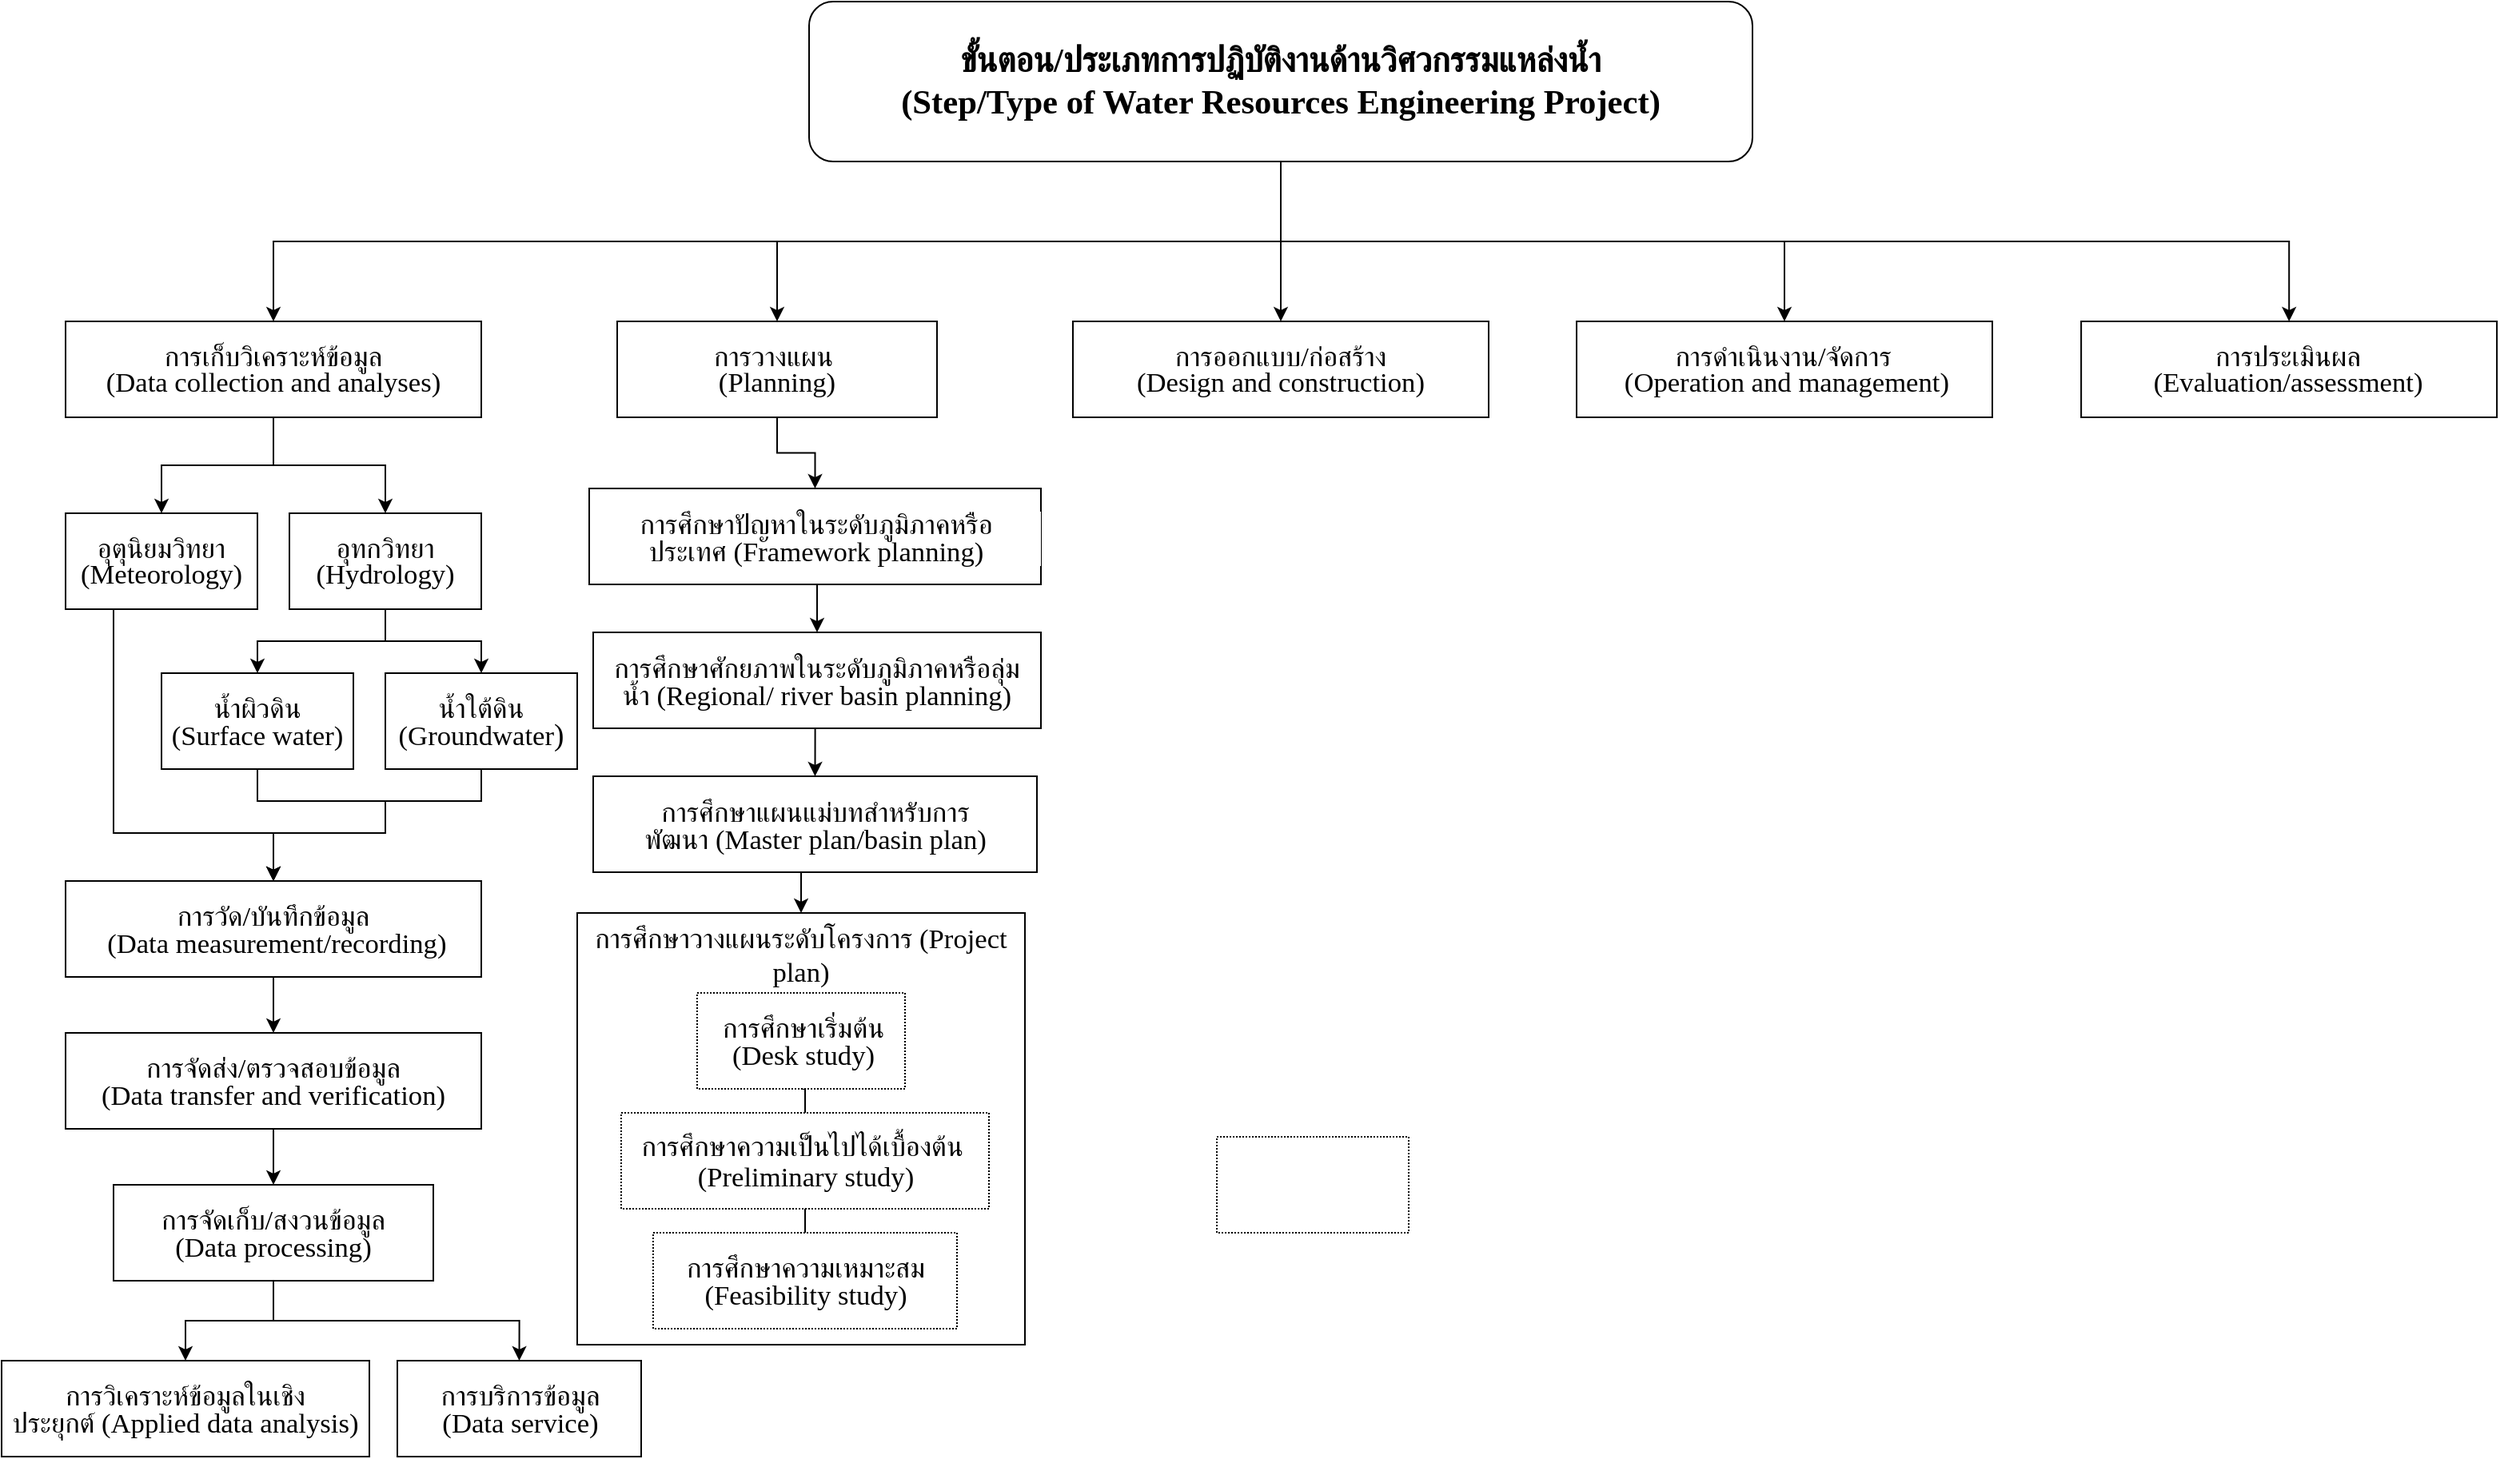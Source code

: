 <mxfile version="15.6.5" type="github">
  <diagram id="C5RBs43oDa-KdzZeNtuy" name="Page-1">
    <mxGraphModel dx="1940" dy="632" grid="1" gridSize="10" guides="1" tooltips="1" connect="1" arrows="1" fold="1" page="1" pageScale="1" pageWidth="827" pageHeight="1169" math="0" shadow="0">
      <root>
        <mxCell id="WIyWlLk6GJQsqaUBKTNV-0" />
        <mxCell id="WIyWlLk6GJQsqaUBKTNV-1" parent="WIyWlLk6GJQsqaUBKTNV-0" />
        <mxCell id="LF6EKqhV0Nr8-d3hsMDu-3" style="edgeStyle=orthogonalEdgeStyle;rounded=0;orthogonalLoop=1;jettySize=auto;html=1;exitX=0.5;exitY=1;exitDx=0;exitDy=0;entryX=0.5;entryY=0;entryDx=0;entryDy=0;fontFamily=Sarabun;fontSource=https%3A%2F%2Ffonts.googleapis.com%2Fcss%3Ffamily%3DSarabun;fontColor=default;strokeColor=default;labelBackgroundColor=default;" edge="1" parent="WIyWlLk6GJQsqaUBKTNV-1" source="WIyWlLk6GJQsqaUBKTNV-3" target="LF6EKqhV0Nr8-d3hsMDu-1">
          <mxGeometry relative="1" as="geometry" />
        </mxCell>
        <mxCell id="LF6EKqhV0Nr8-d3hsMDu-9" style="edgeStyle=orthogonalEdgeStyle;rounded=0;orthogonalLoop=1;jettySize=auto;html=1;exitX=0.5;exitY=1;exitDx=0;exitDy=0;entryX=0.5;entryY=0;entryDx=0;entryDy=0;labelBackgroundColor=default;fontFamily=Sarabun;fontSource=https%3A%2F%2Ffonts.googleapis.com%2Fcss%3Ffamily%3DSarabun;fontColor=default;strokeColor=default;" edge="1" parent="WIyWlLk6GJQsqaUBKTNV-1" source="WIyWlLk6GJQsqaUBKTNV-3" target="LF6EKqhV0Nr8-d3hsMDu-4">
          <mxGeometry relative="1" as="geometry" />
        </mxCell>
        <mxCell id="LF6EKqhV0Nr8-d3hsMDu-10" style="edgeStyle=orthogonalEdgeStyle;rounded=0;orthogonalLoop=1;jettySize=auto;html=1;exitX=0.5;exitY=1;exitDx=0;exitDy=0;labelBackgroundColor=default;fontFamily=Sarabun;fontSource=https%3A%2F%2Ffonts.googleapis.com%2Fcss%3Ffamily%3DSarabun;fontColor=default;strokeColor=default;" edge="1" parent="WIyWlLk6GJQsqaUBKTNV-1" source="WIyWlLk6GJQsqaUBKTNV-3" target="LF6EKqhV0Nr8-d3hsMDu-6">
          <mxGeometry relative="1" as="geometry" />
        </mxCell>
        <mxCell id="LF6EKqhV0Nr8-d3hsMDu-11" style="edgeStyle=orthogonalEdgeStyle;rounded=0;orthogonalLoop=1;jettySize=auto;html=1;exitX=0.5;exitY=1;exitDx=0;exitDy=0;entryX=0.5;entryY=0;entryDx=0;entryDy=0;labelBackgroundColor=default;fontFamily=Sarabun;fontSource=https%3A%2F%2Ffonts.googleapis.com%2Fcss%3Ffamily%3DSarabun;fontColor=default;strokeColor=default;" edge="1" parent="WIyWlLk6GJQsqaUBKTNV-1" source="WIyWlLk6GJQsqaUBKTNV-3" target="LF6EKqhV0Nr8-d3hsMDu-7">
          <mxGeometry relative="1" as="geometry" />
        </mxCell>
        <mxCell id="LF6EKqhV0Nr8-d3hsMDu-12" style="edgeStyle=orthogonalEdgeStyle;rounded=0;orthogonalLoop=1;jettySize=auto;html=1;exitX=0.5;exitY=1;exitDx=0;exitDy=0;labelBackgroundColor=default;fontFamily=Sarabun;fontSource=https%3A%2F%2Ffonts.googleapis.com%2Fcss%3Ffamily%3DSarabun;fontColor=default;strokeColor=default;" edge="1" parent="WIyWlLk6GJQsqaUBKTNV-1" source="WIyWlLk6GJQsqaUBKTNV-3" target="LF6EKqhV0Nr8-d3hsMDu-8">
          <mxGeometry relative="1" as="geometry" />
        </mxCell>
        <mxCell id="WIyWlLk6GJQsqaUBKTNV-3" value="&lt;p&gt;&lt;b&gt;&lt;font data-font-src=&quot;https://fonts.google.com/specimen/Sarabun?query=sarabun#standard-styles&quot;&gt;&lt;span lang=&quot;TH&quot; style=&quot;font-size: 16pt&quot;&gt;ขั้นตอน/ประเภทการปฏิบัติงานด้านวิศวกรรมแหล่งน้ำ&lt;/span&gt;&lt;span lang=&quot;EN-US&quot; style=&quot;font-size: 16pt&quot;&gt;&lt;br&gt;&lt;/span&gt;&lt;/font&gt;&lt;/b&gt;&lt;b&gt;&lt;font data-font-src=&quot;https://fonts.google.com/specimen/Sarabun?query=sarabun#standard-styles&quot;&gt;&lt;span lang=&quot;EN-US&quot; style=&quot;font-size: 16pt&quot;&gt;(Step/Type of Water Resources Engineering Project)&lt;/span&gt;&lt;/font&gt;&lt;/b&gt;&lt;/p&gt;&lt;span style=&quot;font-size: medium&quot;&gt;&lt;/span&gt;" style="rounded=1;whiteSpace=wrap;html=1;fontSize=12;glass=0;strokeWidth=1;shadow=0;fillColor=default;strokeColor=default;fontColor=default;fontFamily=Sarabun;fontSource=https%3A%2F%2Ffonts.googleapis.com%2Fcss%3Ffamily%3DSarabun;" parent="WIyWlLk6GJQsqaUBKTNV-1" vertex="1">
          <mxGeometry x="-295" y="40" width="590" height="100" as="geometry" />
        </mxCell>
        <mxCell id="LF6EKqhV0Nr8-d3hsMDu-22" style="edgeStyle=orthogonalEdgeStyle;rounded=0;orthogonalLoop=1;jettySize=auto;html=1;exitX=0.5;exitY=1;exitDx=0;exitDy=0;entryX=0.5;entryY=0;entryDx=0;entryDy=0;labelBackgroundColor=default;fontFamily=Sarabun;fontSource=https%3A%2F%2Ffonts.googleapis.com%2Fcss%3Ffamily%3DSarabun;fontColor=default;strokeColor=default;" edge="1" parent="WIyWlLk6GJQsqaUBKTNV-1" source="LF6EKqhV0Nr8-d3hsMDu-1" target="LF6EKqhV0Nr8-d3hsMDu-13">
          <mxGeometry relative="1" as="geometry" />
        </mxCell>
        <mxCell id="LF6EKqhV0Nr8-d3hsMDu-23" style="edgeStyle=orthogonalEdgeStyle;rounded=0;orthogonalLoop=1;jettySize=auto;html=1;exitX=0.5;exitY=1;exitDx=0;exitDy=0;entryX=0.5;entryY=0;entryDx=0;entryDy=0;labelBackgroundColor=default;fontFamily=Sarabun;fontSource=https%3A%2F%2Ffonts.googleapis.com%2Fcss%3Ffamily%3DSarabun;fontColor=default;strokeColor=default;" edge="1" parent="WIyWlLk6GJQsqaUBKTNV-1" source="LF6EKqhV0Nr8-d3hsMDu-1" target="LF6EKqhV0Nr8-d3hsMDu-21">
          <mxGeometry relative="1" as="geometry" />
        </mxCell>
        <mxCell id="LF6EKqhV0Nr8-d3hsMDu-1" value="&lt;p class=&quot;MsoNormal&quot; align=&quot;center&quot; style=&quot;margin: 0cm ; font-size: 14pt ; line-height: 11pt&quot;&gt;&lt;font face=&quot;Sarabun&quot; data-font-src=&quot;https://fonts.googleapis.com/css?family=Sarabun&quot;&gt;&lt;span&gt;&lt;span lang=&quot;TH&quot; style=&quot;font-size: 13pt&quot;&gt;การเก็บวิเคราะห์ข้อมูล&lt;/span&gt;&lt;/span&gt;&lt;span&gt;&lt;span lang=&quot;EN-US&quot; style=&quot;font-size: 13pt&quot;&gt;&lt;/span&gt;&lt;/span&gt;&lt;/font&gt;&lt;/p&gt;&lt;p class=&quot;MsoNormal&quot; align=&quot;center&quot; style=&quot;margin: 0cm ; font-size: 14pt ; line-height: 11pt&quot;&gt;&lt;span&gt;&lt;span lang=&quot;EN-US&quot; style=&quot;font-size: 13pt&quot;&gt;&lt;font face=&quot;Sarabun&quot; data-font-src=&quot;https://fonts.googleapis.com/css?family=Sarabun&quot;&gt;(Data collection and analyses)&lt;/font&gt;&lt;font face=&quot;Angsana New, serif&quot;&gt;&lt;/font&gt;&lt;/span&gt;&lt;/span&gt;&lt;/p&gt;" style="rounded=0;whiteSpace=wrap;html=1;fontFamily=TH Sarabun New;fontSource=https%3A%2F%2Ffonts.google.com%2Fspecimen%2FSarabun%3Fquery%3Dsarabun%23standard-styles;fontColor=default;strokeColor=default;fillColor=default;fontStyle=0;labelBackgroundColor=default;" vertex="1" parent="WIyWlLk6GJQsqaUBKTNV-1">
          <mxGeometry x="-760" y="240" width="260" height="60" as="geometry" />
        </mxCell>
        <mxCell id="LF6EKqhV0Nr8-d3hsMDu-43" style="edgeStyle=orthogonalEdgeStyle;rounded=0;orthogonalLoop=1;jettySize=auto;html=1;exitX=0.5;exitY=1;exitDx=0;exitDy=0;labelBackgroundColor=default;fontFamily=Sarabun;fontSource=https%3A%2F%2Ffonts.googleapis.com%2Fcss%3Ffamily%3DSarabun;fontSize=11;fontColor=default;strokeColor=default;" edge="1" parent="WIyWlLk6GJQsqaUBKTNV-1" source="LF6EKqhV0Nr8-d3hsMDu-4" target="LF6EKqhV0Nr8-d3hsMDu-40">
          <mxGeometry relative="1" as="geometry" />
        </mxCell>
        <mxCell id="LF6EKqhV0Nr8-d3hsMDu-4" value="&lt;p class=&quot;MsoNormal&quot; align=&quot;center&quot; style=&quot;margin: 0cm; font-size: 14pt; line-height: 11pt;&quot;&gt;&lt;span&gt;&lt;span lang=&quot;TH&quot; style=&quot;font-size: 13pt;&quot;&gt;การวางแผน&amp;nbsp;&lt;/span&gt;&lt;/span&gt;&lt;span&gt;&lt;span lang=&quot;EN-US&quot; style=&quot;font-size: 13pt;&quot;&gt;&lt;/span&gt;&lt;/span&gt;&lt;/p&gt;&lt;p class=&quot;MsoNormal&quot; align=&quot;center&quot; style=&quot;margin: 0cm; font-size: 14pt; line-height: 11pt;&quot;&gt;&lt;span&gt;&lt;span lang=&quot;EN-US&quot; style=&quot;font-size: 13pt;&quot;&gt;(Planning)&lt;/span&gt;&lt;/span&gt;&lt;/p&gt;" style="rounded=0;whiteSpace=wrap;html=1;fontFamily=Sarabun;fontSource=https%3A%2F%2Ffonts.googleapis.com%2Fcss%3Ffamily%3DSarabun;fontColor=default;strokeColor=default;fillColor=default;fontStyle=0;labelBackgroundColor=default;" vertex="1" parent="WIyWlLk6GJQsqaUBKTNV-1">
          <mxGeometry x="-415" y="240" width="200" height="60" as="geometry" />
        </mxCell>
        <mxCell id="LF6EKqhV0Nr8-d3hsMDu-6" value="&lt;p class=&quot;MsoNormal&quot; align=&quot;center&quot; style=&quot;margin: 0cm; font-size: 14pt; line-height: 11pt;&quot;&gt;&lt;span&gt;&lt;span lang=&quot;TH&quot; style=&quot;font-size: 13pt;&quot;&gt;การออกแบบ/ก่อสร้าง&lt;/span&gt;&lt;/span&gt;&lt;span&gt;&lt;span lang=&quot;EN-US&quot; style=&quot;font-size: 13pt;&quot;&gt;&lt;/span&gt;&lt;/span&gt;&lt;/p&gt;&lt;p class=&quot;MsoNormal&quot; align=&quot;center&quot; style=&quot;margin: 0cm; font-size: 14pt; line-height: 11pt;&quot;&gt;&lt;span&gt;&lt;span lang=&quot;EN-US&quot; style=&quot;font-size: 13pt;&quot;&gt;(Design and construction)&lt;/span&gt;&lt;/span&gt;&lt;span&gt;&lt;span lang=&quot;EN-US&quot; style=&quot;font-size: 13pt&quot;&gt;&lt;/span&gt;&lt;/span&gt;&lt;/p&gt;" style="rounded=0;whiteSpace=wrap;html=1;fontFamily=Sarabun;fontSource=https%3A%2F%2Ffonts.googleapis.com%2Fcss%3Ffamily%3DSarabun;fontColor=default;strokeColor=default;fillColor=default;fontStyle=0;labelBackgroundColor=default;" vertex="1" parent="WIyWlLk6GJQsqaUBKTNV-1">
          <mxGeometry x="-130" y="240" width="260" height="60" as="geometry" />
        </mxCell>
        <mxCell id="LF6EKqhV0Nr8-d3hsMDu-7" value="&lt;p class=&quot;MsoNormal&quot; align=&quot;center&quot; style=&quot;margin: 0cm -9.3pt 0.0pt -7.1pt ; font-size: 14pt ; line-height: 11pt&quot;&gt;&lt;span&gt;&lt;span lang=&quot;TH&quot; style=&quot;font-size: 13pt&quot;&gt;การดำเนินงาน/จัดการ&amp;nbsp;&lt;/span&gt;&lt;/span&gt;&lt;/p&gt;&lt;p class=&quot;MsoNormal&quot; align=&quot;center&quot; style=&quot;margin: 0cm -9.3pt 0.0pt -7.1pt ; font-size: 14pt ; line-height: 11pt&quot;&gt;&lt;span&gt;&lt;span lang=&quot;EN-US&quot; style=&quot;font-size: 13pt&quot;&gt;(Operation and&lt;/span&gt;&lt;/span&gt;&lt;span&gt;&lt;span lang=&quot;EN-US&quot; style=&quot;font-size: 13pt&quot;&gt;&amp;nbsp;&lt;/span&gt;&lt;/span&gt;&lt;span&gt;&lt;span lang=&quot;EN-US&quot; style=&quot;font-size: 13pt&quot;&gt;management)&lt;/span&gt;&lt;/span&gt;&lt;/p&gt;" style="rounded=0;whiteSpace=wrap;html=1;fontFamily=Sarabun;fontSource=https%3A%2F%2Ffonts.googleapis.com%2Fcss%3Ffamily%3DSarabun;fontColor=default;strokeColor=default;fillColor=default;fontStyle=0;labelBackgroundColor=default;" vertex="1" parent="WIyWlLk6GJQsqaUBKTNV-1">
          <mxGeometry x="185" y="240" width="260" height="60" as="geometry" />
        </mxCell>
        <mxCell id="LF6EKqhV0Nr8-d3hsMDu-8" value="&lt;p class=&quot;MsoNormal&quot; align=&quot;center&quot; style=&quot;margin: 0cm -5.65pt 0.0pt -7.1pt ; font-size: 14pt ; line-height: 11pt&quot;&gt;&lt;span&gt;&lt;span lang=&quot;TH&quot; style=&quot;font-size: 13pt&quot;&gt;การประเมินผล&lt;/span&gt;&lt;/span&gt;&lt;/p&gt;&lt;p class=&quot;MsoNormal&quot; align=&quot;center&quot; style=&quot;margin: 0cm -5.65pt 0.0pt -7.1pt ; font-size: 14pt ; line-height: 11pt&quot;&gt;&lt;span&gt;&lt;span lang=&quot;EN-US&quot; style=&quot;font-size: 13pt&quot;&gt;(Evaluation/assessment)&lt;/span&gt;&lt;/span&gt;&lt;/p&gt;" style="rounded=0;whiteSpace=wrap;html=1;fontFamily=Sarabun;fontSource=https%3A%2F%2Ffonts.googleapis.com%2Fcss%3Ffamily%3DSarabun;fontColor=default;strokeColor=default;fillColor=default;fontStyle=0;labelBackgroundColor=default;" vertex="1" parent="WIyWlLk6GJQsqaUBKTNV-1">
          <mxGeometry x="500.56" y="240" width="260" height="60" as="geometry" />
        </mxCell>
        <mxCell id="LF6EKqhV0Nr8-d3hsMDu-29" style="edgeStyle=orthogonalEdgeStyle;rounded=0;orthogonalLoop=1;jettySize=auto;html=1;exitX=0.5;exitY=1;exitDx=0;exitDy=0;entryX=0.5;entryY=0;entryDx=0;entryDy=0;labelBackgroundColor=default;fontFamily=Sarabun;fontSource=https%3A%2F%2Ffonts.googleapis.com%2Fcss%3Ffamily%3DSarabun;fontColor=default;strokeColor=default;" edge="1" parent="WIyWlLk6GJQsqaUBKTNV-1" source="LF6EKqhV0Nr8-d3hsMDu-13" target="LF6EKqhV0Nr8-d3hsMDu-18">
          <mxGeometry relative="1" as="geometry">
            <Array as="points">
              <mxPoint x="-730" y="420" />
              <mxPoint x="-730" y="560" />
              <mxPoint x="-630" y="560" />
            </Array>
          </mxGeometry>
        </mxCell>
        <mxCell id="LF6EKqhV0Nr8-d3hsMDu-13" value="&lt;p class=&quot;MsoNormal&quot; align=&quot;center&quot; style=&quot;margin: 0cm; font-size: 14pt; font-style: normal; letter-spacing: normal; text-indent: 0px; text-transform: none; word-spacing: 0px; text-decoration: none; text-align: center; line-height: 11pt;&quot;&gt;&lt;span lang=&quot;TH&quot; style=&quot;font-size: 13pt;&quot;&gt;อุตุนิยมวิทยา&lt;/span&gt;&lt;/p&gt;&lt;p class=&quot;MsoNormal&quot; align=&quot;center&quot; style=&quot;margin: 0cm; font-size: 14pt; font-style: normal; letter-spacing: normal; text-indent: 0px; text-transform: none; word-spacing: 0px; text-decoration: none; text-align: center; line-height: 11pt;&quot;&gt;&lt;span lang=&quot;EN-US&quot; style=&quot;font-size: 13pt;&quot;&gt;(Meteorology)&lt;/span&gt;&lt;/p&gt;" style="rounded=0;html=1;labelBackgroundColor=default;fontFamily=Sarabun;fontSource=https%3A%2F%2Ffonts.googleapis.com%2Fcss%3Ffamily%3DSarabun;fontColor=default;strokeColor=default;fillColor=default;fontStyle=0;whiteSpace=wrap;" vertex="1" parent="WIyWlLk6GJQsqaUBKTNV-1">
          <mxGeometry x="-760" y="360" width="120" height="60" as="geometry" />
        </mxCell>
        <mxCell id="LF6EKqhV0Nr8-d3hsMDu-14" value="&lt;p class=&quot;MsoNormal&quot; align=&quot;center&quot; style=&quot;margin: 0cm ; font-size: 14pt ; line-height: 12pt&quot;&gt;&lt;span lang=&quot;TH&quot; style=&quot;font-size: 13pt&quot;&gt;การบริการข้อมูล&lt;/span&gt;&lt;span lang=&quot;EN-US&quot; style=&quot;font-size: 13pt&quot;&gt;&lt;/span&gt;&lt;/p&gt;&lt;p class=&quot;MsoNormal&quot; align=&quot;center&quot; style=&quot;margin: 0cm ; font-size: 14pt ; line-height: 12pt&quot;&gt;&lt;span lang=&quot;TH&quot; style=&quot;font-size: 13pt&quot;&gt;(Data service)&lt;/span&gt;&lt;/p&gt;" style="rounded=0;whiteSpace=wrap;html=1;labelBackgroundColor=default;fontFamily=Sarabun;fontSource=https%3A%2F%2Ffonts.googleapis.com%2Fcss%3Ffamily%3DSarabun;fontColor=default;strokeColor=default;fillColor=default;fontStyle=0" vertex="1" parent="WIyWlLk6GJQsqaUBKTNV-1">
          <mxGeometry x="-552.5" y="890" width="152.5" height="60" as="geometry" />
        </mxCell>
        <mxCell id="LF6EKqhV0Nr8-d3hsMDu-15" value="&lt;p class=&quot;MsoNormal&quot; align=&quot;center&quot; style=&quot;margin: 0cm ; font-size: 14pt ; line-height: 12pt&quot;&gt;&lt;span lang=&quot;TH&quot; style=&quot;font-size: 13pt&quot;&gt;การวิเคราะห์ข้อมูลในเชิงประยุกต์&amp;nbsp;&lt;/span&gt;&lt;span style=&quot;font-size: 13pt&quot;&gt;(Applied data analysis)&lt;/span&gt;&lt;/p&gt;" style="rounded=0;whiteSpace=wrap;html=1;labelBackgroundColor=default;fontFamily=Sarabun;fontSource=https%3A%2F%2Ffonts.googleapis.com%2Fcss%3Ffamily%3DSarabun;fontColor=default;strokeColor=default;fillColor=default;fontStyle=0;spacing=2;" vertex="1" parent="WIyWlLk6GJQsqaUBKTNV-1">
          <mxGeometry x="-800" y="890" width="230" height="60" as="geometry" />
        </mxCell>
        <mxCell id="LF6EKqhV0Nr8-d3hsMDu-33" style="edgeStyle=orthogonalEdgeStyle;rounded=0;orthogonalLoop=1;jettySize=auto;html=1;exitX=0.5;exitY=1;exitDx=0;exitDy=0;entryX=0.5;entryY=0;entryDx=0;entryDy=0;labelBackgroundColor=default;fontFamily=Sarabun;fontSource=https%3A%2F%2Ffonts.googleapis.com%2Fcss%3Ffamily%3DSarabun;fontColor=default;strokeColor=default;" edge="1" parent="WIyWlLk6GJQsqaUBKTNV-1" source="LF6EKqhV0Nr8-d3hsMDu-16" target="LF6EKqhV0Nr8-d3hsMDu-15">
          <mxGeometry relative="1" as="geometry" />
        </mxCell>
        <mxCell id="LF6EKqhV0Nr8-d3hsMDu-34" style="edgeStyle=orthogonalEdgeStyle;rounded=0;orthogonalLoop=1;jettySize=auto;html=1;exitX=0.5;exitY=1;exitDx=0;exitDy=0;entryX=0.5;entryY=0;entryDx=0;entryDy=0;labelBackgroundColor=default;fontFamily=Sarabun;fontSource=https%3A%2F%2Ffonts.googleapis.com%2Fcss%3Ffamily%3DSarabun;fontColor=default;strokeColor=default;" edge="1" parent="WIyWlLk6GJQsqaUBKTNV-1" source="LF6EKqhV0Nr8-d3hsMDu-16" target="LF6EKqhV0Nr8-d3hsMDu-14">
          <mxGeometry relative="1" as="geometry" />
        </mxCell>
        <mxCell id="LF6EKqhV0Nr8-d3hsMDu-16" value="&lt;p class=&quot;MsoNormal&quot; align=&quot;center&quot; style=&quot;margin: 0cm ; font-size: 14pt ; line-height: 12pt&quot;&gt;&lt;span lang=&quot;TH&quot; style=&quot;font-size: 13pt&quot;&gt;การจัดเก็บ/สงวนข้อมูล&lt;/span&gt;&lt;/p&gt;&lt;p class=&quot;MsoNormal&quot; align=&quot;center&quot; style=&quot;margin: 0cm ; font-size: 14pt ; line-height: 12pt&quot;&gt;&lt;span lang=&quot;EN-US&quot; style=&quot;font-size: 13pt&quot;&gt;(Data processing)&lt;/span&gt;&lt;/p&gt;" style="rounded=0;whiteSpace=wrap;html=1;labelBackgroundColor=default;fontFamily=Sarabun;fontSource=https%3A%2F%2Ffonts.googleapis.com%2Fcss%3Ffamily%3DSarabun;fontColor=default;strokeColor=default;fillColor=default;fontStyle=0" vertex="1" parent="WIyWlLk6GJQsqaUBKTNV-1">
          <mxGeometry x="-730" y="780" width="200" height="60" as="geometry" />
        </mxCell>
        <mxCell id="LF6EKqhV0Nr8-d3hsMDu-32" style="edgeStyle=orthogonalEdgeStyle;rounded=0;orthogonalLoop=1;jettySize=auto;html=1;exitX=0.5;exitY=1;exitDx=0;exitDy=0;entryX=0.5;entryY=0;entryDx=0;entryDy=0;labelBackgroundColor=default;fontFamily=Sarabun;fontSource=https%3A%2F%2Ffonts.googleapis.com%2Fcss%3Ffamily%3DSarabun;fontColor=default;strokeColor=default;" edge="1" parent="WIyWlLk6GJQsqaUBKTNV-1" source="LF6EKqhV0Nr8-d3hsMDu-17" target="LF6EKqhV0Nr8-d3hsMDu-16">
          <mxGeometry relative="1" as="geometry" />
        </mxCell>
        <mxCell id="LF6EKqhV0Nr8-d3hsMDu-17" value="&lt;p class=&quot;MsoNormal&quot; align=&quot;center&quot; style=&quot;margin: 0cm ; font-size: 14pt ; line-height: 12pt&quot;&gt;&lt;span lang=&quot;TH&quot; style=&quot;font-size: 13pt&quot;&gt;การจัดส่ง/ตรวจสอบข้อมูล&lt;/span&gt;&lt;/p&gt;&lt;p class=&quot;MsoNormal&quot; align=&quot;center&quot; style=&quot;margin: 0cm ; font-size: 14pt ; line-height: 12pt&quot;&gt;&lt;span lang=&quot;EN-US&quot; style=&quot;font-size: 13pt&quot;&gt;(Data transfer and verification)&lt;/span&gt;&lt;/p&gt;" style="rounded=0;whiteSpace=wrap;html=1;labelBackgroundColor=default;fontFamily=Sarabun;fontSource=https%3A%2F%2Ffonts.googleapis.com%2Fcss%3Ffamily%3DSarabun;fontColor=default;strokeColor=default;fillColor=default;fontStyle=0" vertex="1" parent="WIyWlLk6GJQsqaUBKTNV-1">
          <mxGeometry x="-760" y="685" width="260" height="60" as="geometry" />
        </mxCell>
        <mxCell id="LF6EKqhV0Nr8-d3hsMDu-31" style="edgeStyle=orthogonalEdgeStyle;rounded=0;orthogonalLoop=1;jettySize=auto;html=1;exitX=0.5;exitY=1;exitDx=0;exitDy=0;labelBackgroundColor=default;fontFamily=Sarabun;fontSource=https%3A%2F%2Ffonts.googleapis.com%2Fcss%3Ffamily%3DSarabun;fontColor=default;strokeColor=default;" edge="1" parent="WIyWlLk6GJQsqaUBKTNV-1" source="LF6EKqhV0Nr8-d3hsMDu-18" target="LF6EKqhV0Nr8-d3hsMDu-17">
          <mxGeometry relative="1" as="geometry" />
        </mxCell>
        <mxCell id="LF6EKqhV0Nr8-d3hsMDu-18" value="&lt;p class=&quot;MsoNormal&quot; align=&quot;center&quot; style=&quot;margin: 0cm ; font-size: 14pt ; line-height: 12pt&quot;&gt;&lt;span lang=&quot;TH&quot; style=&quot;font-size: 13pt&quot;&gt;การวัด/บันทึกข้อมูล&lt;/span&gt;&lt;/p&gt;&lt;p class=&quot;MsoNormal&quot; align=&quot;center&quot; style=&quot;margin: 0cm ; font-size: 14pt ; line-height: 12pt&quot;&gt;&lt;span lang=&quot;EN-US&quot; style=&quot;font-size: 13pt&quot;&gt;&amp;nbsp;(Data measurement/recording)&lt;/span&gt;&lt;/p&gt;" style="rounded=0;whiteSpace=wrap;html=1;labelBackgroundColor=default;fontFamily=Sarabun;fontSource=https%3A%2F%2Ffonts.googleapis.com%2Fcss%3Ffamily%3DSarabun;fontColor=default;strokeColor=default;fillColor=default;fontStyle=0" vertex="1" parent="WIyWlLk6GJQsqaUBKTNV-1">
          <mxGeometry x="-760" y="590" width="260" height="60" as="geometry" />
        </mxCell>
        <mxCell id="LF6EKqhV0Nr8-d3hsMDu-30" style="edgeStyle=orthogonalEdgeStyle;rounded=0;orthogonalLoop=1;jettySize=auto;html=1;exitX=0.5;exitY=1;exitDx=0;exitDy=0;entryX=0.5;entryY=0;entryDx=0;entryDy=0;labelBackgroundColor=default;fontFamily=Sarabun;fontSource=https%3A%2F%2Ffonts.googleapis.com%2Fcss%3Ffamily%3DSarabun;fontColor=default;strokeColor=default;" edge="1" parent="WIyWlLk6GJQsqaUBKTNV-1" source="LF6EKqhV0Nr8-d3hsMDu-19" target="LF6EKqhV0Nr8-d3hsMDu-18">
          <mxGeometry relative="1" as="geometry">
            <Array as="points">
              <mxPoint x="-500" y="540" />
              <mxPoint x="-560" y="540" />
              <mxPoint x="-560" y="560" />
              <mxPoint x="-630" y="560" />
            </Array>
          </mxGeometry>
        </mxCell>
        <mxCell id="LF6EKqhV0Nr8-d3hsMDu-19" value="&lt;p class=&quot;MsoNormal&quot; align=&quot;center&quot; style=&quot;margin: 0cm; font-size: 14pt; line-height: 12pt;&quot;&gt;&lt;span lang=&quot;TH&quot; style=&quot;font-size: 13pt;&quot;&gt;น้ำใต้ดิน&lt;/span&gt;&lt;/p&gt;&lt;p class=&quot;MsoNormal&quot; align=&quot;center&quot; style=&quot;margin: 0cm; font-size: 14pt; line-height: 12pt;&quot;&gt;&lt;span lang=&quot;EN-US&quot; style=&quot;font-size: 13pt;&quot;&gt;(Groundwater&lt;/span&gt;&lt;span lang=&quot;EN-US&quot; style=&quot;&quot;&gt;)&lt;/span&gt;&lt;/p&gt;" style="rounded=0;whiteSpace=wrap;html=1;labelBackgroundColor=default;fontFamily=Sarabun;fontSource=https%3A%2F%2Ffonts.googleapis.com%2Fcss%3Ffamily%3DSarabun;fontColor=default;strokeColor=default;fillColor=default;fontStyle=0" vertex="1" parent="WIyWlLk6GJQsqaUBKTNV-1">
          <mxGeometry x="-560" y="460" width="120" height="60" as="geometry" />
        </mxCell>
        <mxCell id="LF6EKqhV0Nr8-d3hsMDu-26" style="edgeStyle=orthogonalEdgeStyle;rounded=0;orthogonalLoop=1;jettySize=auto;html=1;exitX=0.5;exitY=1;exitDx=0;exitDy=0;entryX=0.5;entryY=0;entryDx=0;entryDy=0;labelBackgroundColor=default;fontFamily=Sarabun;fontSource=https%3A%2F%2Ffonts.googleapis.com%2Fcss%3Ffamily%3DSarabun;fontColor=default;strokeColor=default;" edge="1" parent="WIyWlLk6GJQsqaUBKTNV-1" source="LF6EKqhV0Nr8-d3hsMDu-20" target="LF6EKqhV0Nr8-d3hsMDu-18">
          <mxGeometry relative="1" as="geometry">
            <Array as="points">
              <mxPoint x="-640" y="540" />
              <mxPoint x="-560" y="540" />
              <mxPoint x="-560" y="560" />
              <mxPoint x="-630" y="560" />
            </Array>
          </mxGeometry>
        </mxCell>
        <mxCell id="LF6EKqhV0Nr8-d3hsMDu-20" value="&lt;p class=&quot;MsoNormal&quot; align=&quot;center&quot; style=&quot;margin: 0cm; font-size: 14pt; line-height: 12pt;&quot;&gt;&lt;span lang=&quot;TH&quot; style=&quot;font-size: 13pt;&quot;&gt;น้ำผิวดิน&lt;/span&gt;&lt;/p&gt;&lt;p class=&quot;MsoNormal&quot; align=&quot;center&quot; style=&quot;margin: 0cm; font-size: 14pt; line-height: 12pt;&quot;&gt;&lt;span lang=&quot;TH&quot; style=&quot;font-size: 13pt;&quot;&gt;(&lt;/span&gt;&lt;span lang=&quot;EN-US&quot; style=&quot;font-size: 13pt;&quot;&gt;Surface water)&lt;/span&gt;&lt;/p&gt;" style="rounded=0;whiteSpace=wrap;html=1;labelBackgroundColor=default;fontFamily=Sarabun;fontSource=https%3A%2F%2Ffonts.googleapis.com%2Fcss%3Ffamily%3DSarabun;fontColor=default;strokeColor=default;fillColor=default;fontStyle=0" vertex="1" parent="WIyWlLk6GJQsqaUBKTNV-1">
          <mxGeometry x="-700" y="460" width="120" height="60" as="geometry" />
        </mxCell>
        <mxCell id="LF6EKqhV0Nr8-d3hsMDu-24" style="edgeStyle=orthogonalEdgeStyle;rounded=0;orthogonalLoop=1;jettySize=auto;html=1;exitX=0.5;exitY=1;exitDx=0;exitDy=0;entryX=0.5;entryY=0;entryDx=0;entryDy=0;labelBackgroundColor=default;fontFamily=Sarabun;fontSource=https%3A%2F%2Ffonts.googleapis.com%2Fcss%3Ffamily%3DSarabun;fontColor=default;strokeColor=default;" edge="1" parent="WIyWlLk6GJQsqaUBKTNV-1" source="LF6EKqhV0Nr8-d3hsMDu-21" target="LF6EKqhV0Nr8-d3hsMDu-19">
          <mxGeometry relative="1" as="geometry" />
        </mxCell>
        <mxCell id="LF6EKqhV0Nr8-d3hsMDu-25" style="edgeStyle=orthogonalEdgeStyle;rounded=0;orthogonalLoop=1;jettySize=auto;html=1;exitX=0.5;exitY=1;exitDx=0;exitDy=0;entryX=0.5;entryY=0;entryDx=0;entryDy=0;labelBackgroundColor=default;fontFamily=Sarabun;fontSource=https%3A%2F%2Ffonts.googleapis.com%2Fcss%3Ffamily%3DSarabun;fontColor=default;strokeColor=default;" edge="1" parent="WIyWlLk6GJQsqaUBKTNV-1" source="LF6EKqhV0Nr8-d3hsMDu-21" target="LF6EKqhV0Nr8-d3hsMDu-20">
          <mxGeometry relative="1" as="geometry" />
        </mxCell>
        <mxCell id="LF6EKqhV0Nr8-d3hsMDu-21" value="&lt;p class=&quot;MsoNormal&quot; align=&quot;center&quot; style=&quot;margin: 0cm; font-size: 14pt; line-height: 11pt;&quot;&gt;&lt;span lang=&quot;TH&quot; style=&quot;font-size: 13pt;&quot;&gt;อุทกวิทยา&lt;/span&gt;&lt;/p&gt;&lt;p class=&quot;MsoNormal&quot; align=&quot;center&quot; style=&quot;margin: 0cm; font-size: 14pt; line-height: 11pt;&quot;&gt;&lt;span lang=&quot;EN-US&quot; style=&quot;font-size: 13pt;&quot;&gt;(Hydrology)&lt;/span&gt;&lt;/p&gt;" style="rounded=0;whiteSpace=wrap;html=1;labelBackgroundColor=default;fontFamily=Sarabun;fontSource=https%3A%2F%2Ffonts.googleapis.com%2Fcss%3Ffamily%3DSarabun;fontColor=default;strokeColor=default;fillColor=default;fontStyle=0" vertex="1" parent="WIyWlLk6GJQsqaUBKTNV-1">
          <mxGeometry x="-620" y="360" width="120" height="60" as="geometry" />
        </mxCell>
        <mxCell id="LF6EKqhV0Nr8-d3hsMDu-37" value="&lt;span lang=&quot;TH&quot; style=&quot;font-size: 13pt;&quot;&gt;การศึกษาวางแผนระดับโครงการ&amp;nbsp;&lt;/span&gt;&lt;span lang=&quot;EN-US&quot; style=&quot;font-size: 13pt;&quot;&gt;(Project plan)&lt;/span&gt;&lt;span style=&quot;font-size: medium&quot;&gt;&lt;/span&gt;" style="rounded=0;whiteSpace=wrap;html=1;labelBackgroundColor=default;fontFamily=Sarabun;fontSource=https%3A%2F%2Ffonts.googleapis.com%2Fcss%3Ffamily%3DSarabun;fontColor=default;strokeColor=default;fillColor=default;fontStyle=0;verticalAlign=top;" vertex="1" parent="WIyWlLk6GJQsqaUBKTNV-1">
          <mxGeometry x="-440" y="610" width="280" height="270" as="geometry" />
        </mxCell>
        <mxCell id="LF6EKqhV0Nr8-d3hsMDu-46" style="edgeStyle=orthogonalEdgeStyle;rounded=0;orthogonalLoop=1;jettySize=auto;html=1;exitX=0.5;exitY=1;exitDx=0;exitDy=0;entryX=0.5;entryY=0;entryDx=0;entryDy=0;labelBackgroundColor=default;fontFamily=Sarabun;fontSource=https%3A%2F%2Ffonts.googleapis.com%2Fcss%3Ffamily%3DSarabun;fontSize=11;fontColor=default;strokeColor=default;" edge="1" parent="WIyWlLk6GJQsqaUBKTNV-1" source="LF6EKqhV0Nr8-d3hsMDu-38" target="LF6EKqhV0Nr8-d3hsMDu-37">
          <mxGeometry relative="1" as="geometry" />
        </mxCell>
        <mxCell id="LF6EKqhV0Nr8-d3hsMDu-38" value="&lt;p class=&quot;MsoNormal&quot; align=&quot;center&quot; style=&quot;margin: 0cm; font-size: 14pt; line-height: 12pt;&quot;&gt;&lt;span lang=&quot;TH&quot; style=&quot;font-size: 13pt;&quot;&gt;การศึกษาแผนแม่บทสำหรับการพัฒนา&lt;/span&gt;&lt;span lang=&quot;EN-US&quot; style=&quot;font-size: 13pt;&quot;&gt;&amp;nbsp;(Master plan/basin plan)&lt;/span&gt;&lt;/p&gt;" style="rounded=0;whiteSpace=wrap;html=1;labelBackgroundColor=default;fontFamily=Sarabun;fontSource=https%3A%2F%2Ffonts.googleapis.com%2Fcss%3Ffamily%3DSarabun;fontColor=default;strokeColor=default;fillColor=default;fontStyle=0" vertex="1" parent="WIyWlLk6GJQsqaUBKTNV-1">
          <mxGeometry x="-430" y="524.5" width="277.5" height="60" as="geometry" />
        </mxCell>
        <mxCell id="LF6EKqhV0Nr8-d3hsMDu-45" style="edgeStyle=orthogonalEdgeStyle;rounded=0;orthogonalLoop=1;jettySize=auto;html=1;exitX=0.5;exitY=1;exitDx=0;exitDy=0;entryX=0.5;entryY=0;entryDx=0;entryDy=0;labelBackgroundColor=default;fontFamily=Sarabun;fontSource=https%3A%2F%2Ffonts.googleapis.com%2Fcss%3Ffamily%3DSarabun;fontSize=11;fontColor=default;strokeColor=default;" edge="1" parent="WIyWlLk6GJQsqaUBKTNV-1" source="LF6EKqhV0Nr8-d3hsMDu-39" target="LF6EKqhV0Nr8-d3hsMDu-38">
          <mxGeometry relative="1" as="geometry" />
        </mxCell>
        <mxCell id="LF6EKqhV0Nr8-d3hsMDu-39" value="&lt;p class=&quot;MsoNormal&quot; align=&quot;center&quot; style=&quot;margin: 0cm; font-size: 14pt; line-height: 12pt;&quot;&gt;&lt;span lang=&quot;TH&quot; style=&quot;font-size: 13pt;&quot;&gt;การศึกษาศักยภาพในระดับภูมิภาคหรือลุ่มน้ำ&lt;/span&gt;&lt;span lang=&quot;EN-US&quot; style=&quot;font-size: 13pt;&quot;&gt;&amp;nbsp;(Regional/ river basin planning)&lt;/span&gt;&lt;/p&gt;" style="rounded=0;whiteSpace=wrap;html=1;labelBackgroundColor=default;fontFamily=Sarabun;fontSource=https%3A%2F%2Ffonts.googleapis.com%2Fcss%3Ffamily%3DSarabun;fontColor=default;strokeColor=default;fillColor=default;fontStyle=0" vertex="1" parent="WIyWlLk6GJQsqaUBKTNV-1">
          <mxGeometry x="-430" y="434.5" width="280" height="60" as="geometry" />
        </mxCell>
        <mxCell id="LF6EKqhV0Nr8-d3hsMDu-44" style="edgeStyle=orthogonalEdgeStyle;rounded=0;orthogonalLoop=1;jettySize=auto;html=1;exitX=0.5;exitY=1;exitDx=0;exitDy=0;entryX=0.5;entryY=0;entryDx=0;entryDy=0;labelBackgroundColor=default;fontFamily=Sarabun;fontSource=https%3A%2F%2Ffonts.googleapis.com%2Fcss%3Ffamily%3DSarabun;fontSize=11;fontColor=default;strokeColor=default;" edge="1" parent="WIyWlLk6GJQsqaUBKTNV-1" source="LF6EKqhV0Nr8-d3hsMDu-40" target="LF6EKqhV0Nr8-d3hsMDu-39">
          <mxGeometry relative="1" as="geometry" />
        </mxCell>
        <mxCell id="LF6EKqhV0Nr8-d3hsMDu-40" value="&lt;p class=&quot;MsoNormal&quot; align=&quot;center&quot; style=&quot;margin: 0cm; font-size: 14pt; line-height: 12pt;&quot;&gt;&lt;span lang=&quot;TH&quot; style=&quot;font-size: 13pt;&quot;&gt;การศึกษาปัญหาในระดับภูมิภาคหรือประเทศ&lt;/span&gt;&lt;span lang=&quot;EN-US&quot; style=&quot;font-size: 13pt;&quot;&gt;&amp;nbsp;(Framework planning)&lt;/span&gt;&lt;/p&gt;" style="rounded=0;whiteSpace=wrap;html=1;labelBackgroundColor=default;fontFamily=Sarabun;fontSource=https%3A%2F%2Ffonts.googleapis.com%2Fcss%3Ffamily%3DSarabun;fontColor=default;strokeColor=default;fillColor=default;fontStyle=0" vertex="1" parent="WIyWlLk6GJQsqaUBKTNV-1">
          <mxGeometry x="-432.5" y="344.5" width="282.5" height="60" as="geometry" />
        </mxCell>
        <mxCell id="LF6EKqhV0Nr8-d3hsMDu-48" style="edgeStyle=orthogonalEdgeStyle;rounded=0;orthogonalLoop=1;jettySize=auto;html=1;exitX=0.5;exitY=1;exitDx=0;exitDy=0;entryX=0.5;entryY=0;entryDx=0;entryDy=0;labelBackgroundColor=default;fontFamily=Sarabun;fontSource=https%3A%2F%2Ffonts.googleapis.com%2Fcss%3Ffamily%3DSarabun;fontSize=11;fontColor=default;strokeColor=default;endArrow=none;endFill=0;" edge="1" parent="WIyWlLk6GJQsqaUBKTNV-1" source="LF6EKqhV0Nr8-d3hsMDu-35" target="LF6EKqhV0Nr8-d3hsMDu-41">
          <mxGeometry relative="1" as="geometry" />
        </mxCell>
        <mxCell id="LF6EKqhV0Nr8-d3hsMDu-35" value="&lt;p class=&quot;MsoNormal&quot; align=&quot;center&quot; style=&quot;margin: 0cm ; font-size: 14pt ; line-height: 13pt&quot;&gt;&lt;span lang=&quot;TH&quot; style=&quot;font-size: 13pt&quot;&gt;การศึกษาความเป็นไปได้เบื้องต้น&amp;nbsp;&lt;/span&gt;&lt;/p&gt;&lt;p class=&quot;MsoNormal&quot; align=&quot;center&quot; style=&quot;margin: 0cm ; font-size: 14pt ; line-height: 13pt&quot;&gt;&lt;span lang=&quot;EN-US&quot; style=&quot;font-size: 13pt&quot;&gt;(Preliminary study)&lt;/span&gt;&lt;/p&gt;" style="rounded=0;whiteSpace=wrap;html=1;labelBackgroundColor=default;fontFamily=Sarabun;fontSource=https%3A%2F%2Ffonts.googleapis.com%2Fcss%3Ffamily%3DSarabun;fontColor=default;strokeColor=default;fillColor=default;fontStyle=0;dashed=1;dashPattern=1 1;" vertex="1" parent="WIyWlLk6GJQsqaUBKTNV-1">
          <mxGeometry x="-412.5" y="735" width="230" height="60" as="geometry" />
        </mxCell>
        <mxCell id="LF6EKqhV0Nr8-d3hsMDu-47" style="edgeStyle=orthogonalEdgeStyle;rounded=0;orthogonalLoop=1;jettySize=auto;html=1;exitX=0.5;exitY=1;exitDx=0;exitDy=0;entryX=0.5;entryY=0;entryDx=0;entryDy=0;labelBackgroundColor=default;fontFamily=Sarabun;fontSource=https%3A%2F%2Ffonts.googleapis.com%2Fcss%3Ffamily%3DSarabun;fontSize=11;fontColor=default;strokeColor=default;endArrow=none;endFill=0;" edge="1" parent="WIyWlLk6GJQsqaUBKTNV-1" source="LF6EKqhV0Nr8-d3hsMDu-36" target="LF6EKqhV0Nr8-d3hsMDu-35">
          <mxGeometry relative="1" as="geometry" />
        </mxCell>
        <mxCell id="LF6EKqhV0Nr8-d3hsMDu-36" value="&lt;p class=&quot;MsoNormal&quot; align=&quot;center&quot; style=&quot;margin: 0cm 0cm 0cm 2.25pt; font-size: 14pt; font-style: normal; letter-spacing: normal; text-indent: 0px; text-transform: none; word-spacing: 0px; text-decoration: none; text-align: center; line-height: 12pt;&quot;&gt;&lt;span lang=&quot;TH&quot; style=&quot;font-size: 13pt;&quot;&gt;การศึกษาเริ่มต้น&lt;/span&gt;&lt;span lang=&quot;EN-US&quot; style=&quot;font-size: 13pt;&quot;&gt;&lt;/span&gt;&lt;/p&gt;&lt;p class=&quot;MsoNormal&quot; align=&quot;center&quot; style=&quot;margin: 0cm 0cm 0cm 2.25pt; font-size: 14pt; font-style: normal; letter-spacing: normal; text-indent: 0px; text-transform: none; word-spacing: 0px; text-decoration: none; text-align: center; line-height: 12pt;&quot;&gt;&lt;span lang=&quot;EN-US&quot; style=&quot;font-size: 13pt;&quot;&gt;(Desk study)&lt;/span&gt;&lt;/p&gt;" style="rounded=0;whiteSpace=wrap;html=1;labelBackgroundColor=default;fontFamily=Sarabun;fontSource=https%3A%2F%2Ffonts.googleapis.com%2Fcss%3Ffamily%3DSarabun;fontColor=default;strokeColor=default;fillColor=default;fontStyle=0;dashed=1;dashPattern=1 1;" vertex="1" parent="WIyWlLk6GJQsqaUBKTNV-1">
          <mxGeometry x="-365" y="660" width="130" height="60" as="geometry" />
        </mxCell>
        <mxCell id="LF6EKqhV0Nr8-d3hsMDu-41" value="&lt;p class=&quot;MsoNormal&quot; align=&quot;center&quot; style=&quot;margin: 0cm ; font-size: 14pt ; line-height: 12pt&quot;&gt;&lt;span lang=&quot;TH&quot; style=&quot;font-size: 13pt&quot;&gt;การศึกษาความเหมาะสม&lt;/span&gt;&lt;/p&gt;&lt;p class=&quot;MsoNormal&quot; align=&quot;center&quot; style=&quot;margin: 0cm ; font-size: 14pt ; line-height: 12pt&quot;&gt;&lt;span lang=&quot;EN-US&quot; style=&quot;font-size: 13pt&quot;&gt;(Feasibility study)&lt;/span&gt;&lt;/p&gt;" style="rounded=0;whiteSpace=wrap;html=1;labelBackgroundColor=default;fontFamily=Sarabun;fontSource=https%3A%2F%2Ffonts.googleapis.com%2Fcss%3Ffamily%3DSarabun;fontColor=default;strokeColor=default;fillColor=default;fontStyle=0;dashed=1;dashPattern=1 1;" vertex="1" parent="WIyWlLk6GJQsqaUBKTNV-1">
          <mxGeometry x="-392.5" y="810" width="190" height="60" as="geometry" />
        </mxCell>
        <mxCell id="LF6EKqhV0Nr8-d3hsMDu-49" value="" style="rounded=0;whiteSpace=wrap;html=1;dashed=1;dashPattern=1 1;labelBackgroundColor=default;fontFamily=Sarabun;fontSource=https%3A%2F%2Ffonts.googleapis.com%2Fcss%3Ffamily%3DSarabun;fontSize=11;fontColor=default;strokeColor=default;fillColor=default;verticalAlign=top;" vertex="1" parent="WIyWlLk6GJQsqaUBKTNV-1">
          <mxGeometry x="-40" y="750" width="120" height="60" as="geometry" />
        </mxCell>
      </root>
    </mxGraphModel>
  </diagram>
</mxfile>
